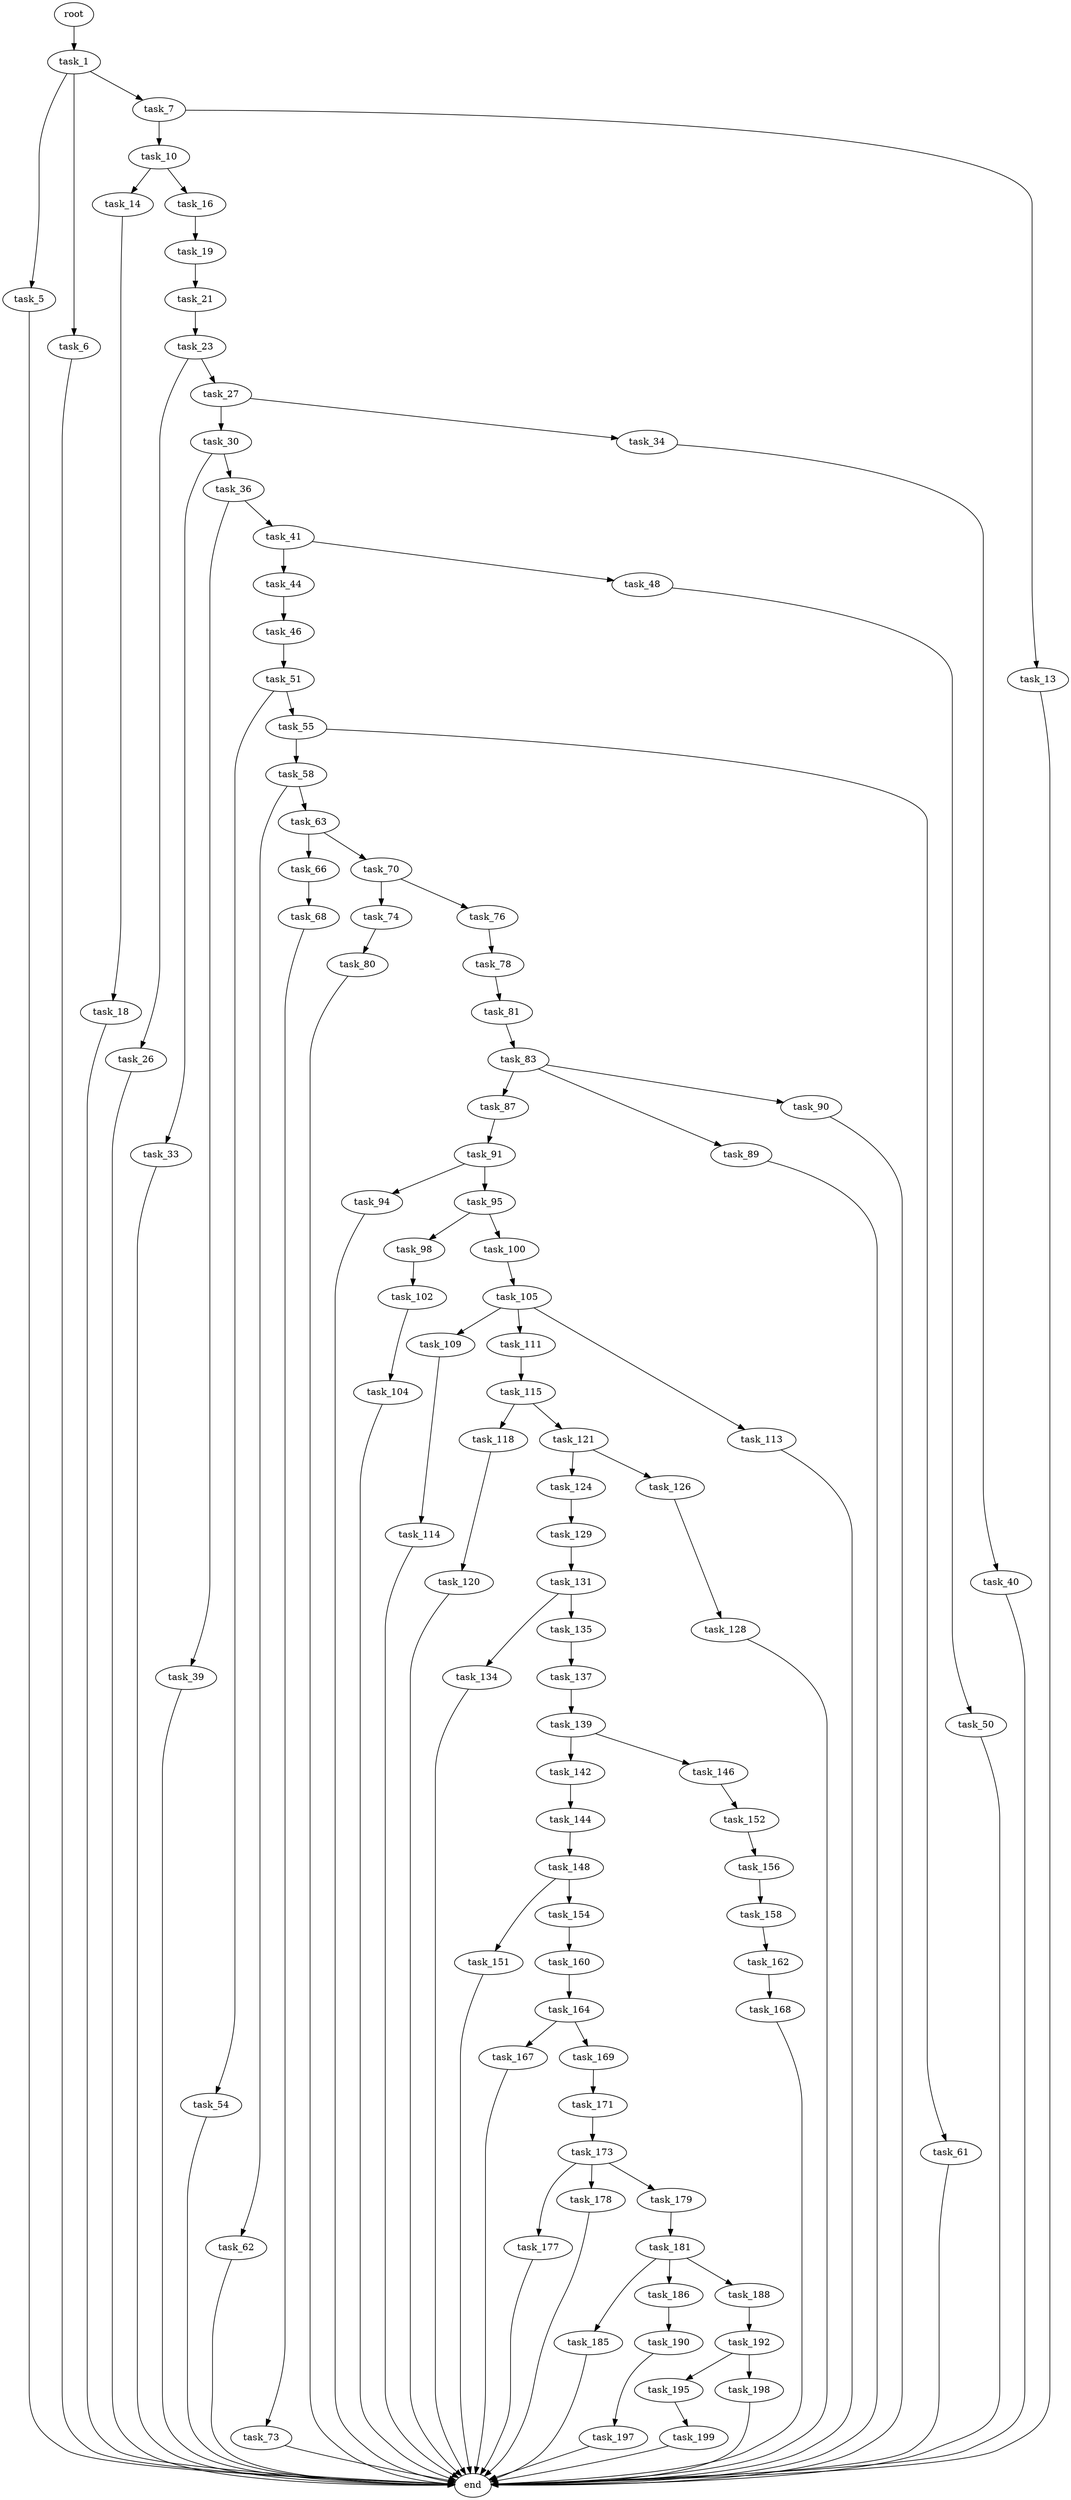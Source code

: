 digraph G {
  root [size="0.000000"];
  task_1 [size="6774335742.000000"];
  task_5 [size="231928233984.000000"];
  task_6 [size="6707556263.000000"];
  task_7 [size="891855187428.000000"];
  end [size="0.000000"];
  task_10 [size="956133214670.000000"];
  task_13 [size="549755813888.000000"];
  task_14 [size="8545036841.000000"];
  task_16 [size="24689654560.000000"];
  task_18 [size="1365140725.000000"];
  task_19 [size="43933725375.000000"];
  task_21 [size="35809660604.000000"];
  task_23 [size="49496067672.000000"];
  task_26 [size="27769046649.000000"];
  task_27 [size="8198342989.000000"];
  task_30 [size="549755813888.000000"];
  task_34 [size="50823965048.000000"];
  task_33 [size="68719476736.000000"];
  task_36 [size="209625739769.000000"];
  task_40 [size="134217728000.000000"];
  task_39 [size="63020286057.000000"];
  task_41 [size="68719476736.000000"];
  task_44 [size="2318658381.000000"];
  task_48 [size="26561266250.000000"];
  task_46 [size="9351278546.000000"];
  task_51 [size="782757789696.000000"];
  task_50 [size="15321317371.000000"];
  task_54 [size="368293445632.000000"];
  task_55 [size="14937272416.000000"];
  task_58 [size="8589934592.000000"];
  task_61 [size="1073741824000.000000"];
  task_62 [size="134217728000.000000"];
  task_63 [size="8589934592.000000"];
  task_66 [size="549755813888.000000"];
  task_70 [size="963064944727.000000"];
  task_68 [size="195840683521.000000"];
  task_73 [size="649387054041.000000"];
  task_74 [size="3358873803.000000"];
  task_76 [size="137365103728.000000"];
  task_80 [size="4441637866.000000"];
  task_78 [size="39667503252.000000"];
  task_81 [size="231928233984.000000"];
  task_83 [size="38140715532.000000"];
  task_87 [size="8234811194.000000"];
  task_89 [size="11553895212.000000"];
  task_90 [size="8589934592.000000"];
  task_91 [size="231928233984.000000"];
  task_94 [size="26455464088.000000"];
  task_95 [size="77947328313.000000"];
  task_98 [size="86500532452.000000"];
  task_100 [size="68719476736.000000"];
  task_102 [size="10487940428.000000"];
  task_105 [size="8589934592.000000"];
  task_104 [size="6201382096.000000"];
  task_109 [size="515980315226.000000"];
  task_111 [size="549755813888.000000"];
  task_113 [size="28303311544.000000"];
  task_114 [size="17442615768.000000"];
  task_115 [size="1073741824000.000000"];
  task_118 [size="34394336045.000000"];
  task_121 [size="68719476736.000000"];
  task_120 [size="8494767842.000000"];
  task_124 [size="8663749026.000000"];
  task_126 [size="78128289891.000000"];
  task_129 [size="28991029248.000000"];
  task_128 [size="240786054155.000000"];
  task_131 [size="28991029248.000000"];
  task_134 [size="197288530452.000000"];
  task_135 [size="13000517394.000000"];
  task_137 [size="5603336908.000000"];
  task_139 [size="1073741824000.000000"];
  task_142 [size="44029517230.000000"];
  task_146 [size="17997640237.000000"];
  task_144 [size="32268340894.000000"];
  task_148 [size="1073741824000.000000"];
  task_152 [size="10472359896.000000"];
  task_151 [size="8589934592.000000"];
  task_154 [size="855629265.000000"];
  task_156 [size="68719476736.000000"];
  task_160 [size="780199303.000000"];
  task_158 [size="16699697443.000000"];
  task_162 [size="7247525766.000000"];
  task_164 [size="8589934592.000000"];
  task_168 [size="549755813888.000000"];
  task_167 [size="1073741824000.000000"];
  task_169 [size="329740116092.000000"];
  task_171 [size="68719476736.000000"];
  task_173 [size="1069881819247.000000"];
  task_177 [size="2395399597.000000"];
  task_178 [size="1127509926664.000000"];
  task_179 [size="134217728000.000000"];
  task_181 [size="6827748120.000000"];
  task_185 [size="7580123760.000000"];
  task_186 [size="8223544480.000000"];
  task_188 [size="22594561658.000000"];
  task_190 [size="797145132160.000000"];
  task_192 [size="11288434944.000000"];
  task_197 [size="7974588974.000000"];
  task_195 [size="368293445632.000000"];
  task_198 [size="8589934592.000000"];
  task_199 [size="368293445632.000000"];

  root -> task_1 [size="1.000000"];
  task_1 -> task_5 [size="411041792.000000"];
  task_1 -> task_6 [size="411041792.000000"];
  task_1 -> task_7 [size="411041792.000000"];
  task_5 -> end [size="1.000000"];
  task_6 -> end [size="1.000000"];
  task_7 -> task_10 [size="679477248.000000"];
  task_7 -> task_13 [size="679477248.000000"];
  task_10 -> task_14 [size="838860800.000000"];
  task_10 -> task_16 [size="838860800.000000"];
  task_13 -> end [size="1.000000"];
  task_14 -> task_18 [size="301989888.000000"];
  task_16 -> task_19 [size="536870912.000000"];
  task_18 -> end [size="1.000000"];
  task_19 -> task_21 [size="838860800.000000"];
  task_21 -> task_23 [size="33554432.000000"];
  task_23 -> task_26 [size="838860800.000000"];
  task_23 -> task_27 [size="838860800.000000"];
  task_26 -> end [size="1.000000"];
  task_27 -> task_30 [size="411041792.000000"];
  task_27 -> task_34 [size="411041792.000000"];
  task_30 -> task_33 [size="536870912.000000"];
  task_30 -> task_36 [size="536870912.000000"];
  task_34 -> task_40 [size="75497472.000000"];
  task_33 -> end [size="1.000000"];
  task_36 -> task_39 [size="301989888.000000"];
  task_36 -> task_41 [size="301989888.000000"];
  task_40 -> end [size="1.000000"];
  task_39 -> end [size="1.000000"];
  task_41 -> task_44 [size="134217728.000000"];
  task_41 -> task_48 [size="134217728.000000"];
  task_44 -> task_46 [size="75497472.000000"];
  task_48 -> task_50 [size="838860800.000000"];
  task_46 -> task_51 [size="411041792.000000"];
  task_51 -> task_54 [size="679477248.000000"];
  task_51 -> task_55 [size="679477248.000000"];
  task_50 -> end [size="1.000000"];
  task_54 -> end [size="1.000000"];
  task_55 -> task_58 [size="301989888.000000"];
  task_55 -> task_61 [size="301989888.000000"];
  task_58 -> task_62 [size="33554432.000000"];
  task_58 -> task_63 [size="33554432.000000"];
  task_61 -> end [size="1.000000"];
  task_62 -> end [size="1.000000"];
  task_63 -> task_66 [size="33554432.000000"];
  task_63 -> task_70 [size="33554432.000000"];
  task_66 -> task_68 [size="536870912.000000"];
  task_70 -> task_74 [size="679477248.000000"];
  task_70 -> task_76 [size="679477248.000000"];
  task_68 -> task_73 [size="838860800.000000"];
  task_73 -> end [size="1.000000"];
  task_74 -> task_80 [size="75497472.000000"];
  task_76 -> task_78 [size="209715200.000000"];
  task_80 -> end [size="1.000000"];
  task_78 -> task_81 [size="679477248.000000"];
  task_81 -> task_83 [size="301989888.000000"];
  task_83 -> task_87 [size="134217728.000000"];
  task_83 -> task_89 [size="134217728.000000"];
  task_83 -> task_90 [size="134217728.000000"];
  task_87 -> task_91 [size="301989888.000000"];
  task_89 -> end [size="1.000000"];
  task_90 -> end [size="1.000000"];
  task_91 -> task_94 [size="301989888.000000"];
  task_91 -> task_95 [size="301989888.000000"];
  task_94 -> end [size="1.000000"];
  task_95 -> task_98 [size="75497472.000000"];
  task_95 -> task_100 [size="75497472.000000"];
  task_98 -> task_102 [size="75497472.000000"];
  task_100 -> task_105 [size="134217728.000000"];
  task_102 -> task_104 [size="838860800.000000"];
  task_105 -> task_109 [size="33554432.000000"];
  task_105 -> task_111 [size="33554432.000000"];
  task_105 -> task_113 [size="33554432.000000"];
  task_104 -> end [size="1.000000"];
  task_109 -> task_114 [size="411041792.000000"];
  task_111 -> task_115 [size="536870912.000000"];
  task_113 -> end [size="1.000000"];
  task_114 -> end [size="1.000000"];
  task_115 -> task_118 [size="838860800.000000"];
  task_115 -> task_121 [size="838860800.000000"];
  task_118 -> task_120 [size="679477248.000000"];
  task_121 -> task_124 [size="134217728.000000"];
  task_121 -> task_126 [size="134217728.000000"];
  task_120 -> end [size="1.000000"];
  task_124 -> task_129 [size="209715200.000000"];
  task_126 -> task_128 [size="75497472.000000"];
  task_129 -> task_131 [size="75497472.000000"];
  task_128 -> end [size="1.000000"];
  task_131 -> task_134 [size="75497472.000000"];
  task_131 -> task_135 [size="75497472.000000"];
  task_134 -> end [size="1.000000"];
  task_135 -> task_137 [size="209715200.000000"];
  task_137 -> task_139 [size="134217728.000000"];
  task_139 -> task_142 [size="838860800.000000"];
  task_139 -> task_146 [size="838860800.000000"];
  task_142 -> task_144 [size="33554432.000000"];
  task_146 -> task_152 [size="301989888.000000"];
  task_144 -> task_148 [size="679477248.000000"];
  task_148 -> task_151 [size="838860800.000000"];
  task_148 -> task_154 [size="838860800.000000"];
  task_152 -> task_156 [size="679477248.000000"];
  task_151 -> end [size="1.000000"];
  task_154 -> task_160 [size="33554432.000000"];
  task_156 -> task_158 [size="134217728.000000"];
  task_160 -> task_164 [size="75497472.000000"];
  task_158 -> task_162 [size="33554432.000000"];
  task_162 -> task_168 [size="134217728.000000"];
  task_164 -> task_167 [size="33554432.000000"];
  task_164 -> task_169 [size="33554432.000000"];
  task_168 -> end [size="1.000000"];
  task_167 -> end [size="1.000000"];
  task_169 -> task_171 [size="838860800.000000"];
  task_171 -> task_173 [size="134217728.000000"];
  task_173 -> task_177 [size="679477248.000000"];
  task_173 -> task_178 [size="679477248.000000"];
  task_173 -> task_179 [size="679477248.000000"];
  task_177 -> end [size="1.000000"];
  task_178 -> end [size="1.000000"];
  task_179 -> task_181 [size="209715200.000000"];
  task_181 -> task_185 [size="209715200.000000"];
  task_181 -> task_186 [size="209715200.000000"];
  task_181 -> task_188 [size="209715200.000000"];
  task_185 -> end [size="1.000000"];
  task_186 -> task_190 [size="134217728.000000"];
  task_188 -> task_192 [size="536870912.000000"];
  task_190 -> task_197 [size="536870912.000000"];
  task_192 -> task_195 [size="838860800.000000"];
  task_192 -> task_198 [size="838860800.000000"];
  task_197 -> end [size="1.000000"];
  task_195 -> task_199 [size="411041792.000000"];
  task_198 -> end [size="1.000000"];
  task_199 -> end [size="1.000000"];
}
